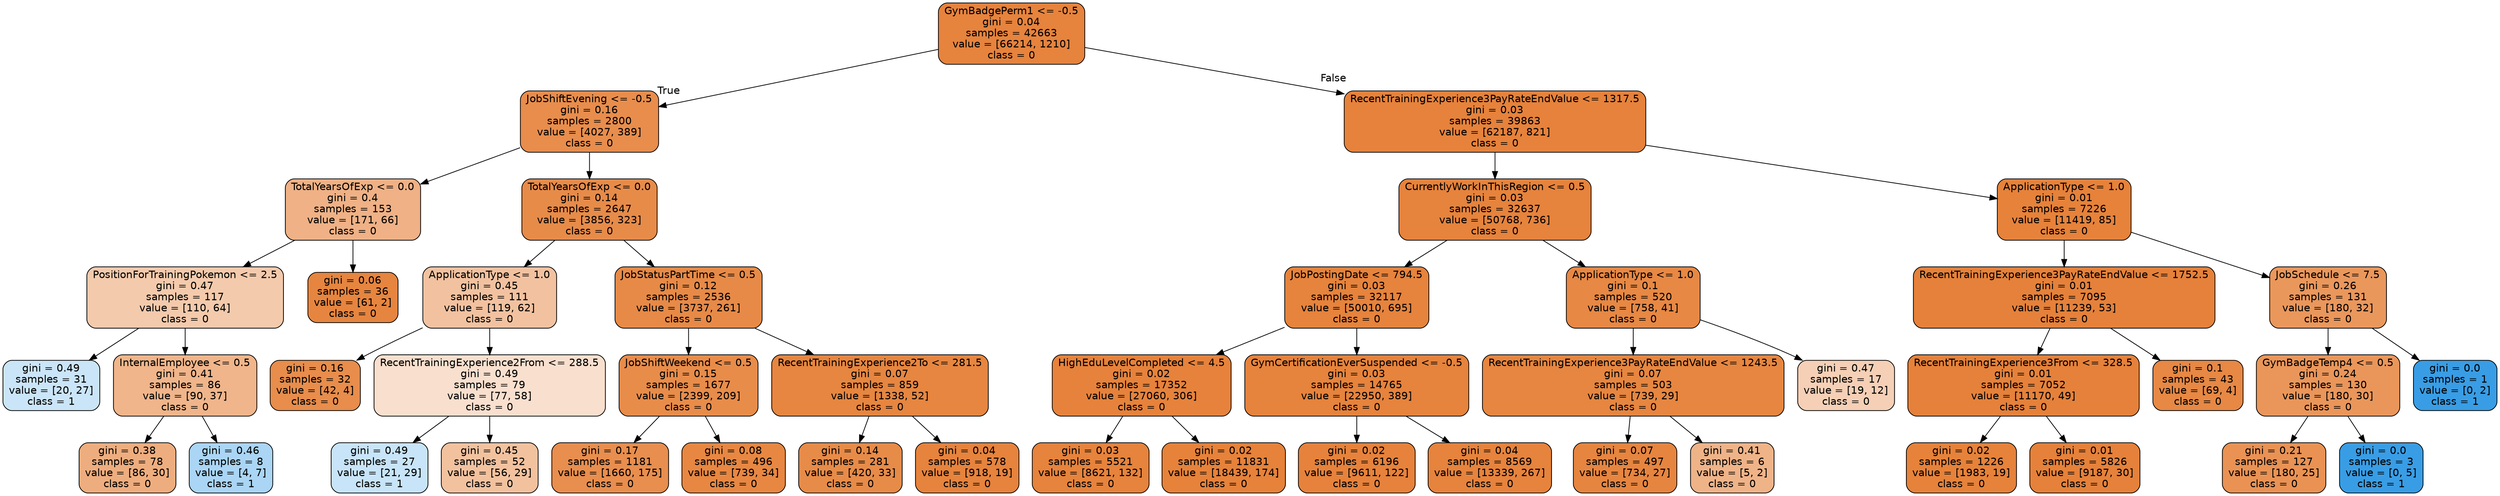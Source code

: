 digraph Tree {
node [shape=box, style="filled, rounded", color="black", fontname=helvetica] ;
edge [fontname=helvetica] ;
0 [label="GymBadgePerm1 <= -0.5\ngini = 0.04\nsamples = 42663\nvalue = [66214, 1210]\nclass = 0", fillcolor="#e58139fa"] ;
1 [label="JobShiftEvening <= -0.5\ngini = 0.16\nsamples = 2800\nvalue = [4027, 389]\nclass = 0", fillcolor="#e58139e6"] ;
0 -> 1 [labeldistance=2.5, labelangle=45, headlabel="True"] ;
2 [label="TotalYearsOfExp <= 0.0\ngini = 0.4\nsamples = 153\nvalue = [171, 66]\nclass = 0", fillcolor="#e581399d"] ;
1 -> 2 ;
3 [label="PositionForTrainingPokemon <= 2.5\ngini = 0.47\nsamples = 117\nvalue = [110, 64]\nclass = 0", fillcolor="#e581396b"] ;
2 -> 3 ;
4 [label="gini = 0.49\nsamples = 31\nvalue = [20, 27]\nclass = 1", fillcolor="#399de542"] ;
3 -> 4 ;
5 [label="InternalEmployee <= 0.5\ngini = 0.41\nsamples = 86\nvalue = [90, 37]\nclass = 0", fillcolor="#e5813996"] ;
3 -> 5 ;
6 [label="gini = 0.38\nsamples = 78\nvalue = [86, 30]\nclass = 0", fillcolor="#e58139a6"] ;
5 -> 6 ;
7 [label="gini = 0.46\nsamples = 8\nvalue = [4, 7]\nclass = 1", fillcolor="#399de56d"] ;
5 -> 7 ;
8 [label="gini = 0.06\nsamples = 36\nvalue = [61, 2]\nclass = 0", fillcolor="#e58139f7"] ;
2 -> 8 ;
9 [label="TotalYearsOfExp <= 0.0\ngini = 0.14\nsamples = 2647\nvalue = [3856, 323]\nclass = 0", fillcolor="#e58139ea"] ;
1 -> 9 ;
10 [label="ApplicationType <= 1.0\ngini = 0.45\nsamples = 111\nvalue = [119, 62]\nclass = 0", fillcolor="#e581397a"] ;
9 -> 10 ;
11 [label="gini = 0.16\nsamples = 32\nvalue = [42, 4]\nclass = 0", fillcolor="#e58139e7"] ;
10 -> 11 ;
12 [label="RecentTrainingExperience2From <= 288.5\ngini = 0.49\nsamples = 79\nvalue = [77, 58]\nclass = 0", fillcolor="#e581393f"] ;
10 -> 12 ;
13 [label="gini = 0.49\nsamples = 27\nvalue = [21, 29]\nclass = 1", fillcolor="#399de546"] ;
12 -> 13 ;
14 [label="gini = 0.45\nsamples = 52\nvalue = [56, 29]\nclass = 0", fillcolor="#e581397b"] ;
12 -> 14 ;
15 [label="JobStatusPartTime <= 0.5\ngini = 0.12\nsamples = 2536\nvalue = [3737, 261]\nclass = 0", fillcolor="#e58139ed"] ;
9 -> 15 ;
16 [label="JobShiftWeekend <= 0.5\ngini = 0.15\nsamples = 1677\nvalue = [2399, 209]\nclass = 0", fillcolor="#e58139e9"] ;
15 -> 16 ;
17 [label="gini = 0.17\nsamples = 1181\nvalue = [1660, 175]\nclass = 0", fillcolor="#e58139e4"] ;
16 -> 17 ;
18 [label="gini = 0.08\nsamples = 496\nvalue = [739, 34]\nclass = 0", fillcolor="#e58139f3"] ;
16 -> 18 ;
19 [label="RecentTrainingExperience2To <= 281.5\ngini = 0.07\nsamples = 859\nvalue = [1338, 52]\nclass = 0", fillcolor="#e58139f5"] ;
15 -> 19 ;
20 [label="gini = 0.14\nsamples = 281\nvalue = [420, 33]\nclass = 0", fillcolor="#e58139eb"] ;
19 -> 20 ;
21 [label="gini = 0.04\nsamples = 578\nvalue = [918, 19]\nclass = 0", fillcolor="#e58139fa"] ;
19 -> 21 ;
22 [label="RecentTrainingExperience3PayRateEndValue <= 1317.5\ngini = 0.03\nsamples = 39863\nvalue = [62187, 821]\nclass = 0", fillcolor="#e58139fc"] ;
0 -> 22 [labeldistance=2.5, labelangle=-45, headlabel="False"] ;
23 [label="CurrentlyWorkInThisRegion <= 0.5\ngini = 0.03\nsamples = 32637\nvalue = [50768, 736]\nclass = 0", fillcolor="#e58139fb"] ;
22 -> 23 ;
24 [label="JobPostingDate <= 794.5\ngini = 0.03\nsamples = 32117\nvalue = [50010, 695]\nclass = 0", fillcolor="#e58139fb"] ;
23 -> 24 ;
25 [label="HighEduLevelCompleted <= 4.5\ngini = 0.02\nsamples = 17352\nvalue = [27060, 306]\nclass = 0", fillcolor="#e58139fc"] ;
24 -> 25 ;
26 [label="gini = 0.03\nsamples = 5521\nvalue = [8621, 132]\nclass = 0", fillcolor="#e58139fb"] ;
25 -> 26 ;
27 [label="gini = 0.02\nsamples = 11831\nvalue = [18439, 174]\nclass = 0", fillcolor="#e58139fd"] ;
25 -> 27 ;
28 [label="GymCertificationEverSuspended <= -0.5\ngini = 0.03\nsamples = 14765\nvalue = [22950, 389]\nclass = 0", fillcolor="#e58139fb"] ;
24 -> 28 ;
29 [label="gini = 0.02\nsamples = 6196\nvalue = [9611, 122]\nclass = 0", fillcolor="#e58139fc"] ;
28 -> 29 ;
30 [label="gini = 0.04\nsamples = 8569\nvalue = [13339, 267]\nclass = 0", fillcolor="#e58139fa"] ;
28 -> 30 ;
31 [label="ApplicationType <= 1.0\ngini = 0.1\nsamples = 520\nvalue = [758, 41]\nclass = 0", fillcolor="#e58139f1"] ;
23 -> 31 ;
32 [label="RecentTrainingExperience3PayRateEndValue <= 1243.5\ngini = 0.07\nsamples = 503\nvalue = [739, 29]\nclass = 0", fillcolor="#e58139f5"] ;
31 -> 32 ;
33 [label="gini = 0.07\nsamples = 497\nvalue = [734, 27]\nclass = 0", fillcolor="#e58139f6"] ;
32 -> 33 ;
34 [label="gini = 0.41\nsamples = 6\nvalue = [5, 2]\nclass = 0", fillcolor="#e5813999"] ;
32 -> 34 ;
35 [label="gini = 0.47\nsamples = 17\nvalue = [19, 12]\nclass = 0", fillcolor="#e581395e"] ;
31 -> 35 ;
36 [label="ApplicationType <= 1.0\ngini = 0.01\nsamples = 7226\nvalue = [11419, 85]\nclass = 0", fillcolor="#e58139fd"] ;
22 -> 36 ;
37 [label="RecentTrainingExperience3PayRateEndValue <= 1752.5\ngini = 0.01\nsamples = 7095\nvalue = [11239, 53]\nclass = 0", fillcolor="#e58139fe"] ;
36 -> 37 ;
38 [label="RecentTrainingExperience3From <= 328.5\ngini = 0.01\nsamples = 7052\nvalue = [11170, 49]\nclass = 0", fillcolor="#e58139fe"] ;
37 -> 38 ;
39 [label="gini = 0.02\nsamples = 1226\nvalue = [1983, 19]\nclass = 0", fillcolor="#e58139fd"] ;
38 -> 39 ;
40 [label="gini = 0.01\nsamples = 5826\nvalue = [9187, 30]\nclass = 0", fillcolor="#e58139fe"] ;
38 -> 40 ;
41 [label="gini = 0.1\nsamples = 43\nvalue = [69, 4]\nclass = 0", fillcolor="#e58139f0"] ;
37 -> 41 ;
42 [label="JobSchedule <= 7.5\ngini = 0.26\nsamples = 131\nvalue = [180, 32]\nclass = 0", fillcolor="#e58139d2"] ;
36 -> 42 ;
43 [label="GymBadgeTemp4 <= 0.5\ngini = 0.24\nsamples = 130\nvalue = [180, 30]\nclass = 0", fillcolor="#e58139d4"] ;
42 -> 43 ;
44 [label="gini = 0.21\nsamples = 127\nvalue = [180, 25]\nclass = 0", fillcolor="#e58139dc"] ;
43 -> 44 ;
45 [label="gini = 0.0\nsamples = 3\nvalue = [0, 5]\nclass = 1", fillcolor="#399de5ff"] ;
43 -> 45 ;
46 [label="gini = 0.0\nsamples = 1\nvalue = [0, 2]\nclass = 1", fillcolor="#399de5ff"] ;
42 -> 46 ;
}